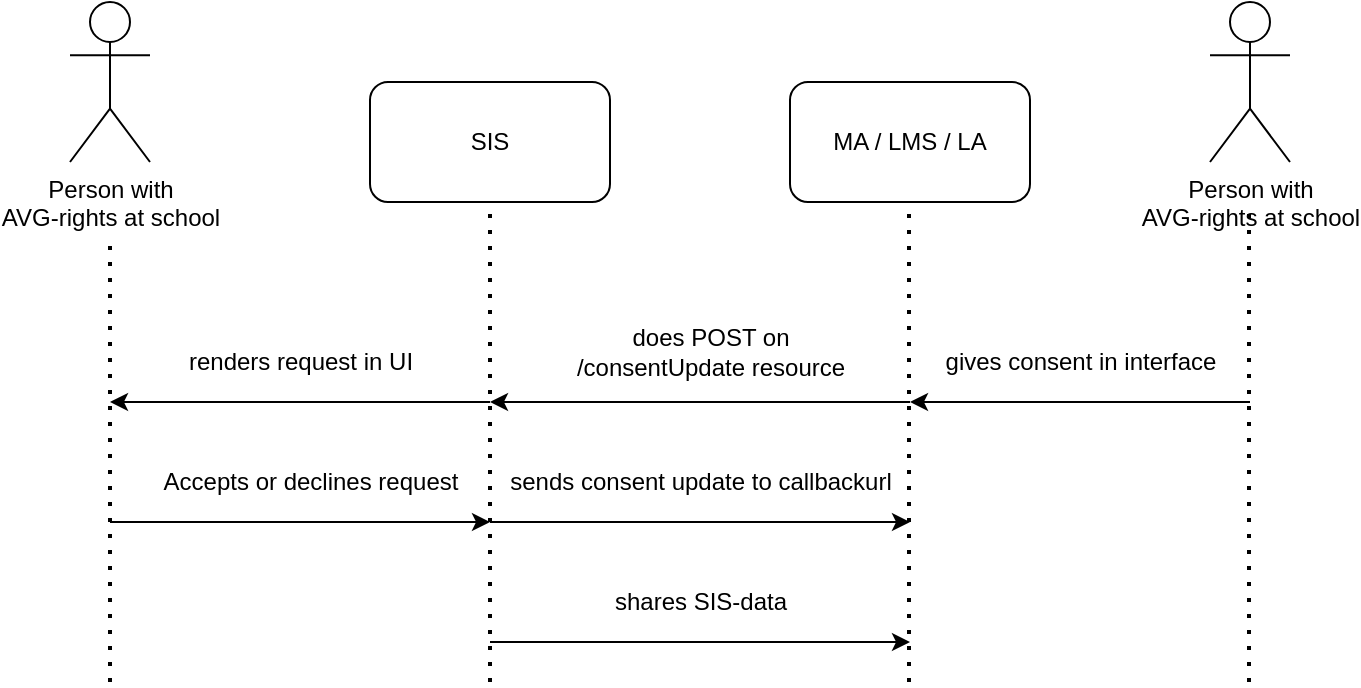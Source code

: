<mxfile version="17.4.4" type="device"><diagram id="Vun3PqxryzLchpRgMD1w" name="Page-1"><mxGraphModel dx="1298" dy="769" grid="1" gridSize="10" guides="1" tooltips="1" connect="1" arrows="1" fold="1" page="1" pageScale="1" pageWidth="827" pageHeight="1169" math="0" shadow="0"><root><mxCell id="0"/><mxCell id="1" parent="0"/><mxCell id="dCO0G73_8TUfEdFOT9ro-1" value="Person with &lt;br&gt;AVG-rights at school" style="shape=umlActor;verticalLabelPosition=bottom;verticalAlign=top;html=1;outlineConnect=0;" parent="1" vertex="1"><mxGeometry x="120" y="140" width="40" height="80" as="geometry"/></mxCell><mxCell id="dCO0G73_8TUfEdFOT9ro-4" value="SIS" style="rounded=1;whiteSpace=wrap;html=1;" parent="1" vertex="1"><mxGeometry x="270" y="180" width="120" height="60" as="geometry"/></mxCell><mxCell id="dCO0G73_8TUfEdFOT9ro-5" value="MA / LMS / LA" style="rounded=1;whiteSpace=wrap;html=1;" parent="1" vertex="1"><mxGeometry x="480" y="180" width="120" height="60" as="geometry"/></mxCell><mxCell id="dCO0G73_8TUfEdFOT9ro-6" value="" style="endArrow=none;dashed=1;html=1;dashPattern=1 3;strokeWidth=2;rounded=0;" parent="1" edge="1"><mxGeometry width="50" height="50" relative="1" as="geometry"><mxPoint x="140" y="480" as="sourcePoint"/><mxPoint x="140" y="260" as="targetPoint"/></mxGeometry></mxCell><mxCell id="dCO0G73_8TUfEdFOT9ro-7" value="" style="endArrow=none;dashed=1;html=1;dashPattern=1 3;strokeWidth=2;rounded=0;" parent="1" edge="1"><mxGeometry width="50" height="50" relative="1" as="geometry"><mxPoint x="330" y="480" as="sourcePoint"/><mxPoint x="330" y="240" as="targetPoint"/></mxGeometry></mxCell><mxCell id="dCO0G73_8TUfEdFOT9ro-8" value="" style="endArrow=none;dashed=1;html=1;dashPattern=1 3;strokeWidth=2;rounded=0;" parent="1" edge="1"><mxGeometry width="50" height="50" relative="1" as="geometry"><mxPoint x="539.5" y="480" as="sourcePoint"/><mxPoint x="539.5" y="240" as="targetPoint"/></mxGeometry></mxCell><mxCell id="dCO0G73_8TUfEdFOT9ro-9" value="" style="endArrow=classic;html=1;rounded=0;" parent="1" edge="1"><mxGeometry width="50" height="50" relative="1" as="geometry"><mxPoint x="710" y="340" as="sourcePoint"/><mxPoint x="540" y="340" as="targetPoint"/></mxGeometry></mxCell><mxCell id="dCO0G73_8TUfEdFOT9ro-12" value="Accepts or declines request" style="text;html=1;align=center;verticalAlign=middle;resizable=0;points=[];autosize=1;strokeColor=none;fillColor=none;" parent="1" vertex="1"><mxGeometry x="160" y="370" width="160" height="20" as="geometry"/></mxCell><mxCell id="dCO0G73_8TUfEdFOT9ro-13" value="" style="endArrow=classic;html=1;rounded=0;" parent="1" edge="1"><mxGeometry width="50" height="50" relative="1" as="geometry"><mxPoint x="140" y="400" as="sourcePoint"/><mxPoint x="330" y="400" as="targetPoint"/></mxGeometry></mxCell><mxCell id="dCO0G73_8TUfEdFOT9ro-14" value="" style="endArrow=classic;html=1;rounded=0;" parent="1" edge="1"><mxGeometry width="50" height="50" relative="1" as="geometry"><mxPoint x="330" y="400" as="sourcePoint"/><mxPoint x="540" y="400" as="targetPoint"/></mxGeometry></mxCell><mxCell id="dCO0G73_8TUfEdFOT9ro-15" value="gives consent in interface" style="text;html=1;align=center;verticalAlign=middle;resizable=0;points=[];autosize=1;strokeColor=none;fillColor=none;" parent="1" vertex="1"><mxGeometry x="550" y="310" width="150" height="20" as="geometry"/></mxCell><mxCell id="dCO0G73_8TUfEdFOT9ro-16" value="sends consent update to callbackurl" style="text;html=1;align=center;verticalAlign=middle;resizable=0;points=[];autosize=1;strokeColor=none;fillColor=none;" parent="1" vertex="1"><mxGeometry x="330" y="370" width="210" height="20" as="geometry"/></mxCell><mxCell id="H3Q0kg51CGxX2qX_be7t-1" value="does POST on&lt;br&gt;/consentUpdate resource" style="text;html=1;align=center;verticalAlign=middle;resizable=0;points=[];autosize=1;strokeColor=none;fillColor=none;" parent="1" vertex="1"><mxGeometry x="365" y="300" width="150" height="30" as="geometry"/></mxCell><mxCell id="H3Q0kg51CGxX2qX_be7t-2" value="Person with &lt;br&gt;AVG-rights at school" style="shape=umlActor;verticalLabelPosition=bottom;verticalAlign=top;html=1;outlineConnect=0;" parent="1" vertex="1"><mxGeometry x="690" y="140" width="40" height="80" as="geometry"/></mxCell><mxCell id="H3Q0kg51CGxX2qX_be7t-3" value="" style="endArrow=none;dashed=1;html=1;dashPattern=1 3;strokeWidth=2;rounded=0;" parent="1" edge="1"><mxGeometry width="50" height="50" relative="1" as="geometry"><mxPoint x="709.5" y="480" as="sourcePoint"/><mxPoint x="709.5" y="240" as="targetPoint"/></mxGeometry></mxCell><mxCell id="H3Q0kg51CGxX2qX_be7t-5" value="renders request in UI" style="text;html=1;align=center;verticalAlign=middle;resizable=0;points=[];autosize=1;strokeColor=none;fillColor=none;" parent="1" vertex="1"><mxGeometry x="170" y="310" width="130" height="20" as="geometry"/></mxCell><mxCell id="H3Q0kg51CGxX2qX_be7t-6" value="" style="endArrow=classic;html=1;rounded=0;" parent="1" edge="1"><mxGeometry width="50" height="50" relative="1" as="geometry"><mxPoint x="540" y="340" as="sourcePoint"/><mxPoint x="330" y="340" as="targetPoint"/></mxGeometry></mxCell><mxCell id="H3Q0kg51CGxX2qX_be7t-7" value="" style="endArrow=classic;html=1;rounded=0;" parent="1" edge="1"><mxGeometry width="50" height="50" relative="1" as="geometry"><mxPoint x="330" y="460" as="sourcePoint"/><mxPoint x="540" y="460" as="targetPoint"/></mxGeometry></mxCell><mxCell id="H3Q0kg51CGxX2qX_be7t-8" value="shares SIS-data" style="text;html=1;align=center;verticalAlign=middle;resizable=0;points=[];autosize=1;strokeColor=none;fillColor=none;" parent="1" vertex="1"><mxGeometry x="385" y="430" width="100" height="20" as="geometry"/></mxCell><mxCell id="H3Q0kg51CGxX2qX_be7t-10" value="" style="endArrow=classic;html=1;rounded=0;" parent="1" edge="1"><mxGeometry width="50" height="50" relative="1" as="geometry"><mxPoint x="330" y="340" as="sourcePoint"/><mxPoint x="140" y="340" as="targetPoint"/></mxGeometry></mxCell></root></mxGraphModel></diagram></mxfile>